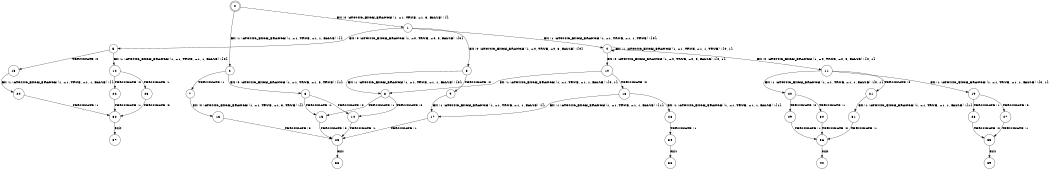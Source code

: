 digraph BCG {
size = "7, 10.5";
center = TRUE;
node [shape = circle];
0 [peripheries = 2];
0 -> 1 [label = "EX !0 !ATOMIC_EXCH_BRANCH (1, +1, TRUE, +1, 3, FALSE) !{}"];
0 -> 2 [label = "EX !1 !ATOMIC_EXCH_BRANCH (1, +1, TRUE, +1, 1, FALSE) !{}"];
1 -> 3 [label = "EX !0 !ATOMIC_EXCH_BRANCH (1, +0, TRUE, +0, 3, FALSE) !{0}"];
1 -> 4 [label = "EX !1 !ATOMIC_EXCH_BRANCH (1, +1, TRUE, +1, 1, TRUE) !{0}"];
1 -> 5 [label = "EX !0 !ATOMIC_EXCH_BRANCH (1, +0, TRUE, +0, 3, FALSE) !{0}"];
2 -> 6 [label = "EX !0 !ATOMIC_EXCH_BRANCH (1, +1, TRUE, +1, 3, TRUE) !{1}"];
2 -> 7 [label = "TERMINATE !1"];
3 -> 8 [label = "EX !1 !ATOMIC_EXCH_BRANCH (1, +1, TRUE, +1, 1, FALSE) !{0}"];
3 -> 9 [label = "TERMINATE !0"];
4 -> 10 [label = "EX !0 !ATOMIC_EXCH_BRANCH (1, +0, TRUE, +0, 3, FALSE) !{0, 1}"];
4 -> 4 [label = "EX !1 !ATOMIC_EXCH_BRANCH (1, +1, TRUE, +1, 1, TRUE) !{0, 1}"];
4 -> 11 [label = "EX !0 !ATOMIC_EXCH_BRANCH (1, +0, TRUE, +0, 3, FALSE) !{0, 1}"];
5 -> 12 [label = "EX !1 !ATOMIC_EXCH_BRANCH (1, +1, TRUE, +1, 1, FALSE) !{0}"];
5 -> 13 [label = "TERMINATE !0"];
6 -> 14 [label = "TERMINATE !0"];
6 -> 15 [label = "TERMINATE !1"];
7 -> 16 [label = "EX !0 !ATOMIC_EXCH_BRANCH (1, +1, TRUE, +1, 3, TRUE) !{}"];
8 -> 14 [label = "TERMINATE !0"];
8 -> 15 [label = "TERMINATE !1"];
9 -> 17 [label = "EX !1 !ATOMIC_EXCH_BRANCH (1, +1, TRUE, +1, 1, FALSE) !{}"];
10 -> 8 [label = "EX !1 !ATOMIC_EXCH_BRANCH (1, +1, TRUE, +1, 1, FALSE) !{0, 1}"];
10 -> 18 [label = "TERMINATE !0"];
11 -> 19 [label = "EX !1 !ATOMIC_EXCH_BRANCH (1, +1, TRUE, +1, 1, FALSE) !{0, 1}"];
11 -> 20 [label = "EX !1 !ATOMIC_EXCH_BRANCH (1, +1, TRUE, +1, 1, FALSE) !{0, 1}"];
11 -> 21 [label = "TERMINATE !0"];
12 -> 22 [label = "TERMINATE !0"];
12 -> 23 [label = "TERMINATE !1"];
13 -> 24 [label = "EX !1 !ATOMIC_EXCH_BRANCH (1, +1, TRUE, +1, 1, FALSE) !{}"];
14 -> 25 [label = "TERMINATE !1"];
15 -> 25 [label = "TERMINATE !0"];
16 -> 25 [label = "TERMINATE !0"];
17 -> 25 [label = "TERMINATE !1"];
18 -> 17 [label = "EX !1 !ATOMIC_EXCH_BRANCH (1, +1, TRUE, +1, 1, FALSE) !{1}"];
18 -> 26 [label = "EX !1 !ATOMIC_EXCH_BRANCH (1, +1, TRUE, +1, 1, FALSE) !{1}"];
19 -> 27 [label = "TERMINATE !0"];
19 -> 28 [label = "TERMINATE !1"];
20 -> 29 [label = "TERMINATE !0"];
20 -> 30 [label = "TERMINATE !1"];
21 -> 31 [label = "EX !1 !ATOMIC_EXCH_BRANCH (1, +1, TRUE, +1, 1, FALSE) !{1}"];
22 -> 32 [label = "TERMINATE !1"];
23 -> 32 [label = "TERMINATE !0"];
24 -> 32 [label = "TERMINATE !1"];
25 -> 33 [label = "exit"];
26 -> 34 [label = "TERMINATE !1"];
27 -> 35 [label = "TERMINATE !1"];
28 -> 35 [label = "TERMINATE !0"];
29 -> 36 [label = "TERMINATE !1"];
30 -> 36 [label = "TERMINATE !0"];
31 -> 36 [label = "TERMINATE !1"];
32 -> 37 [label = "exit"];
34 -> 38 [label = "exit"];
35 -> 39 [label = "exit"];
36 -> 40 [label = "exit"];
}
